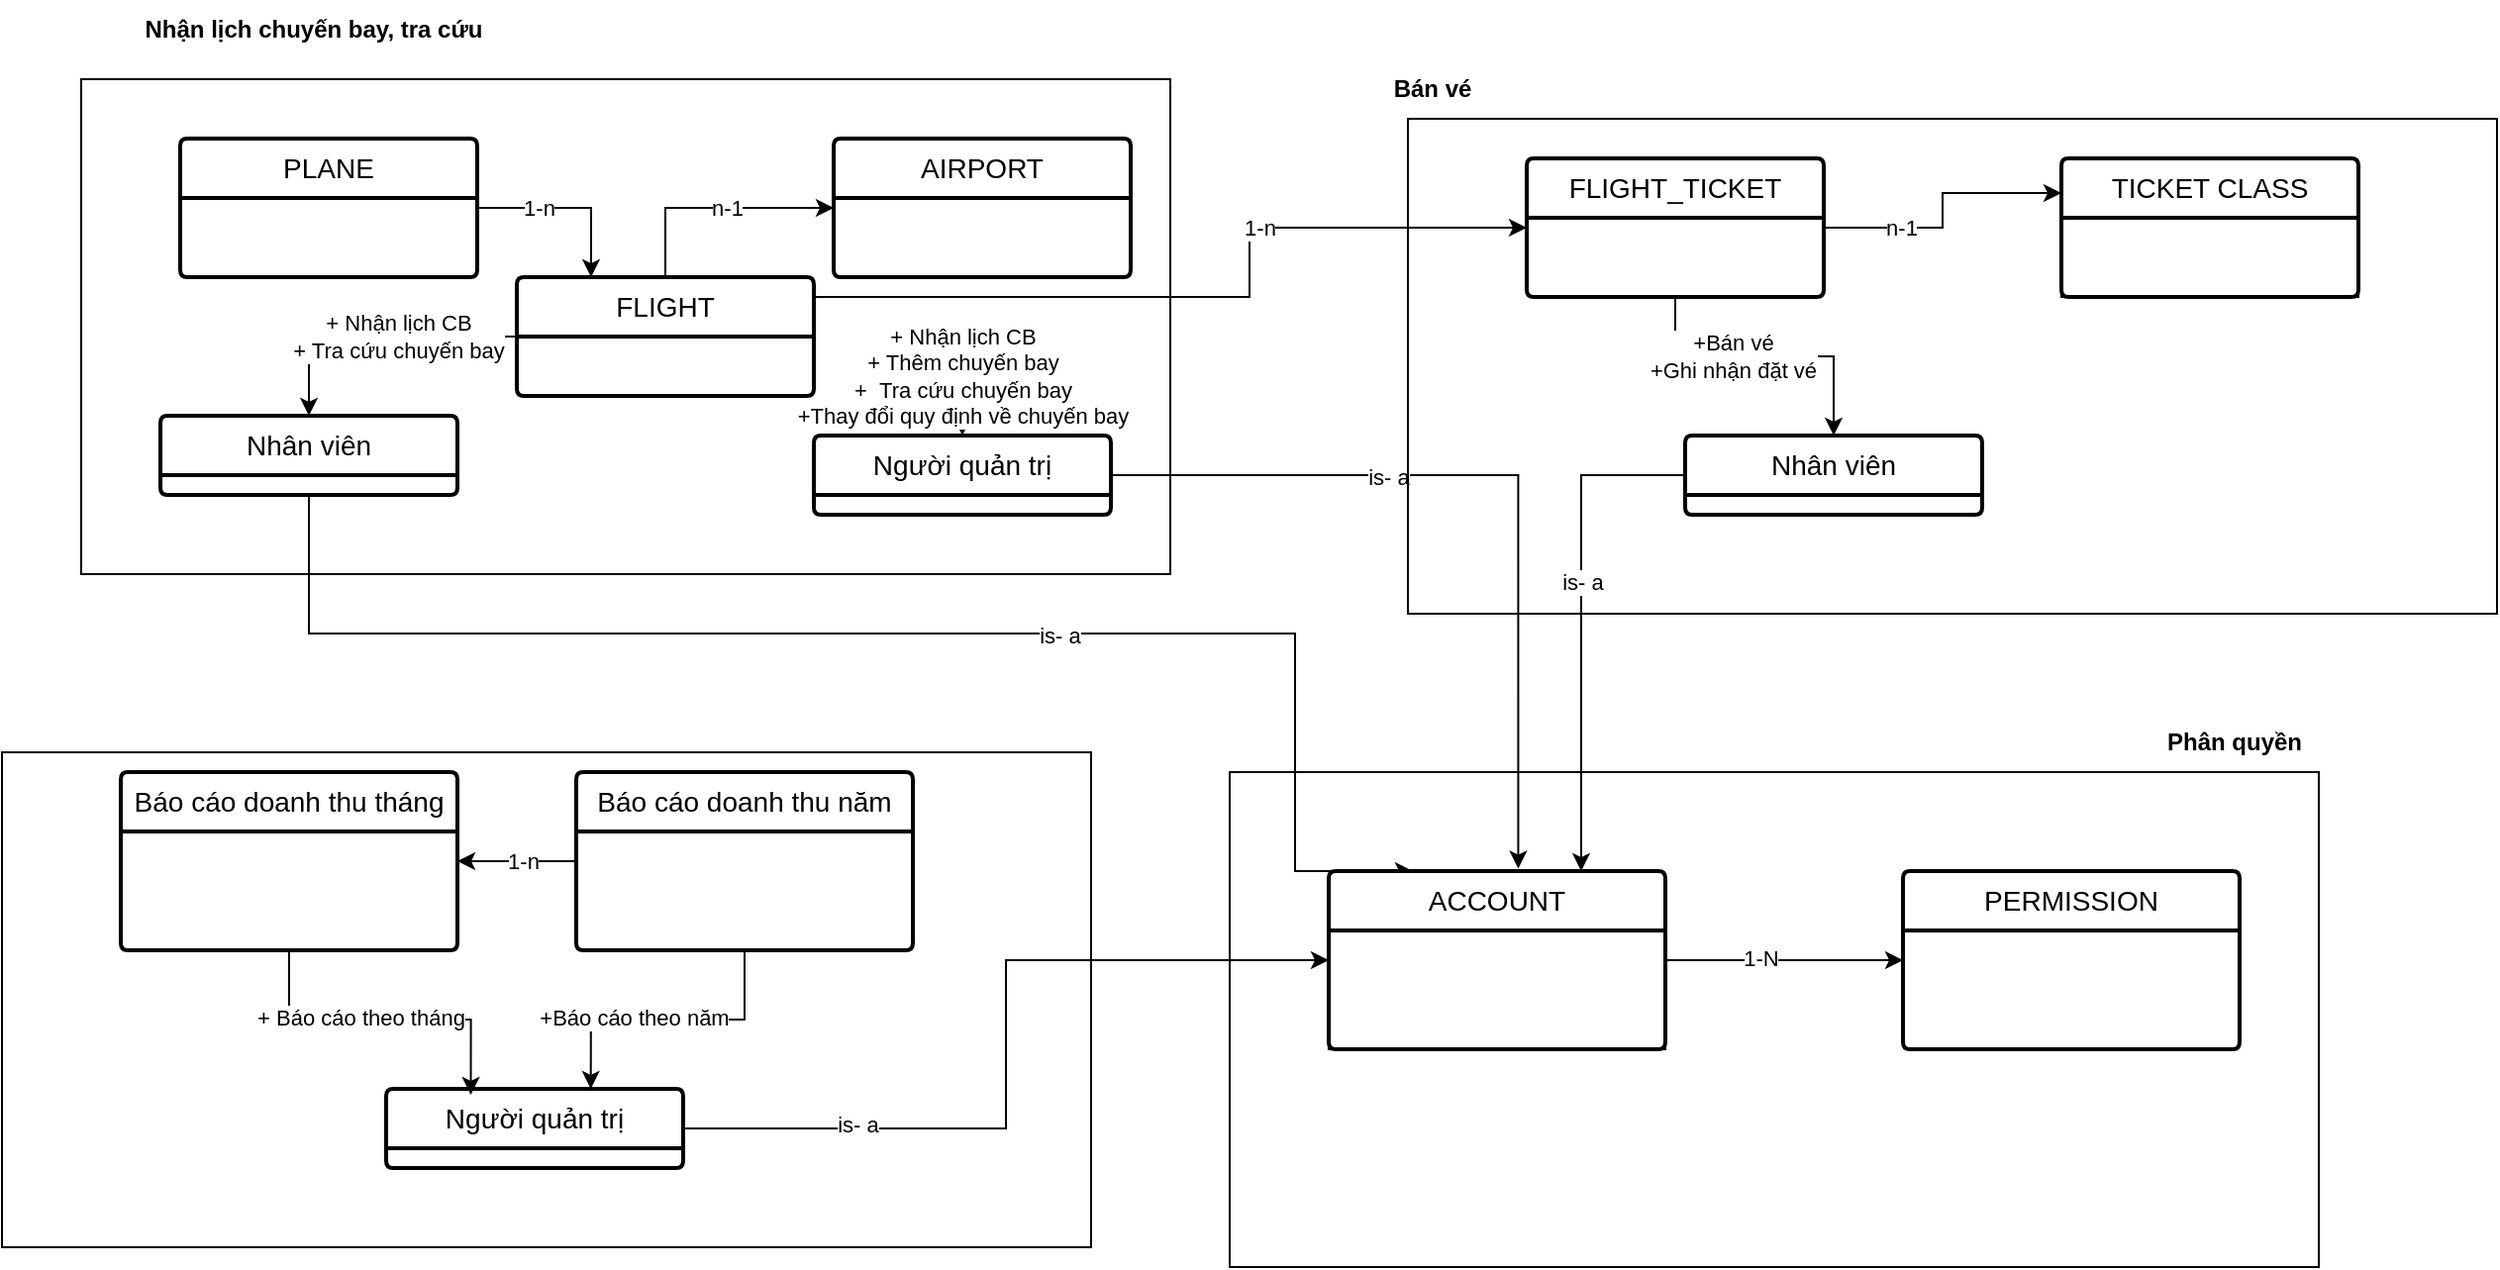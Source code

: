 <mxfile version="26.0.16">
  <diagram name="Page-1" id="o0YhPwcZ7-Ws0DrMw9dc">
    <mxGraphModel dx="1434" dy="-264" grid="1" gridSize="10" guides="1" tooltips="1" connect="1" arrows="1" fold="1" page="1" pageScale="1" pageWidth="850" pageHeight="1100" math="0" shadow="0">
      <root>
        <mxCell id="0" />
        <mxCell id="1" parent="0" />
        <mxCell id="G5xSZX1PsJaCDSfd1y_e-1" value="" style="rounded=0;whiteSpace=wrap;html=1;fillColor=none;" vertex="1" parent="1">
          <mxGeometry x="110" y="1340" width="550" height="250" as="geometry" />
        </mxCell>
        <mxCell id="G5xSZX1PsJaCDSfd1y_e-2" style="edgeStyle=orthogonalEdgeStyle;rounded=0;orthogonalLoop=1;jettySize=auto;html=1;entryX=0.5;entryY=0;entryDx=0;entryDy=0;" edge="1" parent="1" source="G5xSZX1PsJaCDSfd1y_e-8" target="G5xSZX1PsJaCDSfd1y_e-17">
          <mxGeometry relative="1" as="geometry" />
        </mxCell>
        <mxCell id="G5xSZX1PsJaCDSfd1y_e-3" value="+ Nhận lịch CB&lt;div&gt;+ Tra cứu chuyến bay&lt;/div&gt;" style="edgeLabel;html=1;align=center;verticalAlign=middle;resizable=0;points=[];" vertex="1" connectable="0" parent="G5xSZX1PsJaCDSfd1y_e-2">
          <mxGeometry x="0.006" relative="1" as="geometry">
            <mxPoint x="13" as="offset" />
          </mxGeometry>
        </mxCell>
        <mxCell id="G5xSZX1PsJaCDSfd1y_e-4" style="edgeStyle=orthogonalEdgeStyle;rounded=0;orthogonalLoop=1;jettySize=auto;html=1;entryX=0.5;entryY=0;entryDx=0;entryDy=0;" edge="1" parent="1" source="G5xSZX1PsJaCDSfd1y_e-8" target="G5xSZX1PsJaCDSfd1y_e-18">
          <mxGeometry relative="1" as="geometry">
            <Array as="points">
              <mxPoint x="555" y="1470" />
            </Array>
          </mxGeometry>
        </mxCell>
        <mxCell id="G5xSZX1PsJaCDSfd1y_e-5" value="+ Nhận lịch CB&lt;div&gt;+ Thêm chuyến bay&lt;/div&gt;&lt;div&gt;+&amp;nbsp;&lt;span style=&quot;background-color: light-dark(#ffffff, var(--ge-dark-color, #121212)); color: light-dark(rgb(0, 0, 0), rgb(255, 255, 255));&quot;&gt;&amp;nbsp;&lt;/span&gt;&lt;span style=&quot;background-color: light-dark(#ffffff, var(--ge-dark-color, #121212)); color: light-dark(rgb(0, 0, 0), rgb(255, 255, 255));&quot;&gt;Tra cứu chuyến bay&lt;/span&gt;&lt;/div&gt;&lt;div&gt;&lt;span style=&quot;background-color: light-dark(#ffffff, var(--ge-dark-color, #121212)); color: light-dark(rgb(0, 0, 0), rgb(255, 255, 255));&quot;&gt;+Thay đổi quy định về chuyến bay&lt;/span&gt;&lt;/div&gt;" style="edgeLabel;html=1;align=center;verticalAlign=middle;resizable=0;points=[];" vertex="1" connectable="0" parent="G5xSZX1PsJaCDSfd1y_e-4">
          <mxGeometry x="-0.572" y="1" relative="1" as="geometry">
            <mxPoint x="48" y="21" as="offset" />
          </mxGeometry>
        </mxCell>
        <mxCell id="G5xSZX1PsJaCDSfd1y_e-6" style="edgeStyle=orthogonalEdgeStyle;rounded=0;orthogonalLoop=1;jettySize=auto;html=1;entryX=0;entryY=0.5;entryDx=0;entryDy=0;" edge="1" parent="1" source="G5xSZX1PsJaCDSfd1y_e-8" target="G5xSZX1PsJaCDSfd1y_e-14">
          <mxGeometry relative="1" as="geometry">
            <Array as="points">
              <mxPoint x="405" y="1405" />
            </Array>
          </mxGeometry>
        </mxCell>
        <mxCell id="G5xSZX1PsJaCDSfd1y_e-7" value="n-1" style="edgeLabel;html=1;align=center;verticalAlign=middle;resizable=0;points=[];" vertex="1" connectable="0" parent="G5xSZX1PsJaCDSfd1y_e-6">
          <mxGeometry x="0.098" relative="1" as="geometry">
            <mxPoint as="offset" />
          </mxGeometry>
        </mxCell>
        <mxCell id="G5xSZX1PsJaCDSfd1y_e-8" value="FLIGHT" style="swimlane;childLayout=stackLayout;horizontal=1;startSize=30;horizontalStack=0;rounded=1;fontSize=14;fontStyle=0;strokeWidth=2;resizeParent=0;resizeLast=1;shadow=0;dashed=0;align=center;arcSize=4;whiteSpace=wrap;html=1;" vertex="1" parent="1">
          <mxGeometry x="330" y="1440" width="150" height="60" as="geometry" />
        </mxCell>
        <mxCell id="G5xSZX1PsJaCDSfd1y_e-9" style="edgeStyle=orthogonalEdgeStyle;rounded=0;orthogonalLoop=1;jettySize=auto;html=1;entryX=0;entryY=0.5;entryDx=0;entryDy=0;" edge="1" parent="1" source="G5xSZX1PsJaCDSfd1y_e-8" target="G5xSZX1PsJaCDSfd1y_e-23">
          <mxGeometry relative="1" as="geometry">
            <mxPoint x="850" y="1470" as="targetPoint" />
            <Array as="points">
              <mxPoint x="700" y="1450" />
              <mxPoint x="700" y="1415" />
            </Array>
          </mxGeometry>
        </mxCell>
        <mxCell id="G5xSZX1PsJaCDSfd1y_e-10" value="1-n" style="edgeLabel;html=1;align=center;verticalAlign=middle;resizable=0;points=[];" vertex="1" connectable="0" parent="G5xSZX1PsJaCDSfd1y_e-9">
          <mxGeometry x="0.315" relative="1" as="geometry">
            <mxPoint as="offset" />
          </mxGeometry>
        </mxCell>
        <mxCell id="G5xSZX1PsJaCDSfd1y_e-11" style="edgeStyle=orthogonalEdgeStyle;rounded=0;orthogonalLoop=1;jettySize=auto;html=1;entryX=0.25;entryY=0;entryDx=0;entryDy=0;" edge="1" parent="1" source="G5xSZX1PsJaCDSfd1y_e-13" target="G5xSZX1PsJaCDSfd1y_e-8">
          <mxGeometry relative="1" as="geometry" />
        </mxCell>
        <mxCell id="G5xSZX1PsJaCDSfd1y_e-12" value="1-n" style="edgeLabel;html=1;align=center;verticalAlign=middle;resizable=0;points=[];" vertex="1" connectable="0" parent="G5xSZX1PsJaCDSfd1y_e-11">
          <mxGeometry x="-0.498" relative="1" as="geometry">
            <mxPoint x="8" as="offset" />
          </mxGeometry>
        </mxCell>
        <mxCell id="G5xSZX1PsJaCDSfd1y_e-13" value="PLANE" style="swimlane;childLayout=stackLayout;horizontal=1;startSize=30;horizontalStack=0;rounded=1;fontSize=14;fontStyle=0;strokeWidth=2;resizeParent=0;resizeLast=1;shadow=0;dashed=0;align=center;arcSize=4;whiteSpace=wrap;html=1;" vertex="1" parent="1">
          <mxGeometry x="160" y="1370" width="150" height="70" as="geometry" />
        </mxCell>
        <mxCell id="G5xSZX1PsJaCDSfd1y_e-14" value="AIRPORT" style="swimlane;childLayout=stackLayout;horizontal=1;startSize=30;horizontalStack=0;rounded=1;fontSize=14;fontStyle=0;strokeWidth=2;resizeParent=0;resizeLast=1;shadow=0;dashed=0;align=center;arcSize=4;whiteSpace=wrap;html=1;" vertex="1" parent="1">
          <mxGeometry x="490" y="1370" width="150" height="70" as="geometry" />
        </mxCell>
        <mxCell id="G5xSZX1PsJaCDSfd1y_e-15" style="edgeStyle=orthogonalEdgeStyle;rounded=0;orthogonalLoop=1;jettySize=auto;html=1;entryX=0.25;entryY=0;entryDx=0;entryDy=0;" edge="1" parent="1" source="G5xSZX1PsJaCDSfd1y_e-17" target="G5xSZX1PsJaCDSfd1y_e-42">
          <mxGeometry relative="1" as="geometry">
            <Array as="points">
              <mxPoint x="225" y="1620" />
              <mxPoint x="723" y="1620" />
            </Array>
          </mxGeometry>
        </mxCell>
        <mxCell id="G5xSZX1PsJaCDSfd1y_e-16" value="is- a" style="edgeLabel;html=1;align=center;verticalAlign=middle;resizable=0;points=[];" vertex="1" connectable="0" parent="G5xSZX1PsJaCDSfd1y_e-15">
          <mxGeometry x="0.203" y="-1" relative="1" as="geometry">
            <mxPoint x="-1" as="offset" />
          </mxGeometry>
        </mxCell>
        <mxCell id="G5xSZX1PsJaCDSfd1y_e-17" value="Nhân viên" style="swimlane;childLayout=stackLayout;horizontal=1;startSize=30;horizontalStack=0;rounded=1;fontSize=14;fontStyle=0;strokeWidth=2;resizeParent=0;resizeLast=1;shadow=0;dashed=0;align=center;arcSize=4;whiteSpace=wrap;html=1;" vertex="1" parent="1">
          <mxGeometry x="150" y="1510" width="150" height="40" as="geometry" />
        </mxCell>
        <mxCell id="G5xSZX1PsJaCDSfd1y_e-18" value="Người quản trị" style="swimlane;childLayout=stackLayout;horizontal=1;startSize=30;horizontalStack=0;rounded=1;fontSize=14;fontStyle=0;strokeWidth=2;resizeParent=0;resizeLast=1;shadow=0;dashed=0;align=center;arcSize=4;whiteSpace=wrap;html=1;" vertex="1" parent="1">
          <mxGeometry x="480" y="1520" width="150" height="40" as="geometry" />
        </mxCell>
        <mxCell id="G5xSZX1PsJaCDSfd1y_e-19" style="edgeStyle=orthogonalEdgeStyle;rounded=0;orthogonalLoop=1;jettySize=auto;html=1;entryX=0;entryY=0.25;entryDx=0;entryDy=0;" edge="1" parent="1" source="G5xSZX1PsJaCDSfd1y_e-23" target="G5xSZX1PsJaCDSfd1y_e-24">
          <mxGeometry relative="1" as="geometry" />
        </mxCell>
        <mxCell id="G5xSZX1PsJaCDSfd1y_e-20" value="n-1" style="edgeLabel;html=1;align=center;verticalAlign=middle;resizable=0;points=[];" vertex="1" connectable="0" parent="G5xSZX1PsJaCDSfd1y_e-19">
          <mxGeometry x="-0.439" relative="1" as="geometry">
            <mxPoint as="offset" />
          </mxGeometry>
        </mxCell>
        <mxCell id="G5xSZX1PsJaCDSfd1y_e-21" style="edgeStyle=orthogonalEdgeStyle;rounded=0;orthogonalLoop=1;jettySize=auto;html=1;" edge="1" parent="1" source="G5xSZX1PsJaCDSfd1y_e-23" target="G5xSZX1PsJaCDSfd1y_e-28">
          <mxGeometry relative="1" as="geometry">
            <Array as="points">
              <mxPoint x="995" y="1480" />
              <mxPoint x="1175" y="1480" />
            </Array>
          </mxGeometry>
        </mxCell>
        <mxCell id="G5xSZX1PsJaCDSfd1y_e-22" value="+Bán vé&lt;div&gt;+Ghi nhận đặt vé&lt;/div&gt;" style="edgeLabel;html=1;align=center;verticalAlign=middle;resizable=0;points=[];" vertex="1" connectable="0" parent="G5xSZX1PsJaCDSfd1y_e-21">
          <mxGeometry x="-0.214" relative="1" as="geometry">
            <mxPoint as="offset" />
          </mxGeometry>
        </mxCell>
        <mxCell id="G5xSZX1PsJaCDSfd1y_e-23" value="FLIGHT_TICKET" style="swimlane;childLayout=stackLayout;horizontal=1;startSize=30;horizontalStack=0;rounded=1;fontSize=14;fontStyle=0;strokeWidth=2;resizeParent=0;resizeLast=1;shadow=0;dashed=0;align=center;arcSize=4;whiteSpace=wrap;html=1;" vertex="1" parent="1">
          <mxGeometry x="840" y="1380" width="150" height="70" as="geometry" />
        </mxCell>
        <mxCell id="G5xSZX1PsJaCDSfd1y_e-24" value="TICKET CLASS" style="swimlane;childLayout=stackLayout;horizontal=1;startSize=30;horizontalStack=0;rounded=1;fontSize=14;fontStyle=0;strokeWidth=2;resizeParent=0;resizeLast=1;shadow=0;dashed=0;align=center;arcSize=4;whiteSpace=wrap;html=1;" vertex="1" parent="1">
          <mxGeometry x="1110" y="1380" width="150" height="70" as="geometry" />
        </mxCell>
        <mxCell id="G5xSZX1PsJaCDSfd1y_e-25" value="" style="rounded=0;whiteSpace=wrap;html=1;fillStyle=auto;fillColor=none;" vertex="1" parent="G5xSZX1PsJaCDSfd1y_e-24">
          <mxGeometry y="30" width="150" height="40" as="geometry" />
        </mxCell>
        <mxCell id="G5xSZX1PsJaCDSfd1y_e-26" style="edgeStyle=orthogonalEdgeStyle;rounded=0;orthogonalLoop=1;jettySize=auto;html=1;entryX=0.75;entryY=0;entryDx=0;entryDy=0;" edge="1" parent="1" source="G5xSZX1PsJaCDSfd1y_e-28" target="G5xSZX1PsJaCDSfd1y_e-42">
          <mxGeometry relative="1" as="geometry" />
        </mxCell>
        <mxCell id="G5xSZX1PsJaCDSfd1y_e-27" value="is- a" style="edgeLabel;html=1;align=center;verticalAlign=middle;resizable=0;points=[];" vertex="1" connectable="0" parent="G5xSZX1PsJaCDSfd1y_e-26">
          <mxGeometry x="-0.155" y="1" relative="1" as="geometry">
            <mxPoint x="-1" as="offset" />
          </mxGeometry>
        </mxCell>
        <mxCell id="G5xSZX1PsJaCDSfd1y_e-28" value="Nhân viên" style="swimlane;childLayout=stackLayout;horizontal=1;startSize=30;horizontalStack=0;rounded=1;fontSize=14;fontStyle=0;strokeWidth=2;resizeParent=0;resizeLast=1;shadow=0;dashed=0;align=center;arcSize=4;whiteSpace=wrap;html=1;" vertex="1" parent="1">
          <mxGeometry x="920" y="1520" width="150" height="40" as="geometry" />
        </mxCell>
        <mxCell id="G5xSZX1PsJaCDSfd1y_e-29" value="Báo cáo doanh thu tháng" style="swimlane;childLayout=stackLayout;horizontal=1;startSize=30;horizontalStack=0;rounded=1;fontSize=14;fontStyle=0;strokeWidth=2;resizeParent=0;resizeLast=1;shadow=0;dashed=0;align=center;arcSize=4;whiteSpace=wrap;html=1;" vertex="1" parent="1">
          <mxGeometry x="130" y="1690" width="170" height="90" as="geometry" />
        </mxCell>
        <mxCell id="G5xSZX1PsJaCDSfd1y_e-30" style="edgeStyle=orthogonalEdgeStyle;rounded=0;orthogonalLoop=1;jettySize=auto;html=1;entryX=1;entryY=0.5;entryDx=0;entryDy=0;" edge="1" parent="1" source="G5xSZX1PsJaCDSfd1y_e-32" target="G5xSZX1PsJaCDSfd1y_e-29">
          <mxGeometry relative="1" as="geometry" />
        </mxCell>
        <mxCell id="G5xSZX1PsJaCDSfd1y_e-31" value="1-n" style="edgeLabel;html=1;align=center;verticalAlign=middle;resizable=0;points=[];" vertex="1" connectable="0" parent="G5xSZX1PsJaCDSfd1y_e-30">
          <mxGeometry x="-0.098" relative="1" as="geometry">
            <mxPoint as="offset" />
          </mxGeometry>
        </mxCell>
        <mxCell id="G5xSZX1PsJaCDSfd1y_e-32" value="Báo cáo doanh thu năm" style="swimlane;childLayout=stackLayout;horizontal=1;startSize=30;horizontalStack=0;rounded=1;fontSize=14;fontStyle=0;strokeWidth=2;resizeParent=0;resizeLast=1;shadow=0;dashed=0;align=center;arcSize=4;whiteSpace=wrap;html=1;" vertex="1" parent="1">
          <mxGeometry x="360" y="1690" width="170" height="90" as="geometry" />
        </mxCell>
        <mxCell id="G5xSZX1PsJaCDSfd1y_e-33" style="edgeStyle=orthogonalEdgeStyle;rounded=0;orthogonalLoop=1;jettySize=auto;html=1;entryX=0;entryY=0.5;entryDx=0;entryDy=0;" edge="1" parent="1" source="G5xSZX1PsJaCDSfd1y_e-35" target="G5xSZX1PsJaCDSfd1y_e-42">
          <mxGeometry relative="1" as="geometry" />
        </mxCell>
        <mxCell id="G5xSZX1PsJaCDSfd1y_e-34" value="is- a" style="edgeLabel;html=1;align=center;verticalAlign=middle;resizable=0;points=[];" vertex="1" connectable="0" parent="G5xSZX1PsJaCDSfd1y_e-33">
          <mxGeometry x="-0.575" y="3" relative="1" as="geometry">
            <mxPoint y="1" as="offset" />
          </mxGeometry>
        </mxCell>
        <mxCell id="G5xSZX1PsJaCDSfd1y_e-35" value="Người quản trị" style="swimlane;childLayout=stackLayout;horizontal=1;startSize=30;horizontalStack=0;rounded=1;fontSize=14;fontStyle=0;strokeWidth=2;resizeParent=0;resizeLast=1;shadow=0;dashed=0;align=center;arcSize=4;whiteSpace=wrap;html=1;" vertex="1" parent="1">
          <mxGeometry x="264" y="1850" width="150" height="40" as="geometry" />
        </mxCell>
        <mxCell id="G5xSZX1PsJaCDSfd1y_e-36" style="edgeStyle=orthogonalEdgeStyle;rounded=0;orthogonalLoop=1;jettySize=auto;html=1;entryX=0.285;entryY=0.075;entryDx=0;entryDy=0;entryPerimeter=0;" edge="1" parent="1" source="G5xSZX1PsJaCDSfd1y_e-29" target="G5xSZX1PsJaCDSfd1y_e-35">
          <mxGeometry relative="1" as="geometry" />
        </mxCell>
        <mxCell id="G5xSZX1PsJaCDSfd1y_e-37" value="+ Báo cáo theo tháng" style="edgeLabel;html=1;align=center;verticalAlign=middle;resizable=0;points=[];" vertex="1" connectable="0" parent="G5xSZX1PsJaCDSfd1y_e-36">
          <mxGeometry x="-0.146" y="1" relative="1" as="geometry">
            <mxPoint as="offset" />
          </mxGeometry>
        </mxCell>
        <mxCell id="G5xSZX1PsJaCDSfd1y_e-38" style="edgeStyle=orthogonalEdgeStyle;rounded=0;orthogonalLoop=1;jettySize=auto;html=1;entryX=0.689;entryY=-0.001;entryDx=0;entryDy=0;entryPerimeter=0;" edge="1" parent="1" source="G5xSZX1PsJaCDSfd1y_e-32" target="G5xSZX1PsJaCDSfd1y_e-35">
          <mxGeometry relative="1" as="geometry" />
        </mxCell>
        <mxCell id="G5xSZX1PsJaCDSfd1y_e-39" value="+Báo cáo theo năm" style="edgeLabel;html=1;align=center;verticalAlign=middle;resizable=0;points=[];" vertex="1" connectable="0" parent="G5xSZX1PsJaCDSfd1y_e-38">
          <mxGeometry x="0.239" y="-1" relative="1" as="geometry">
            <mxPoint as="offset" />
          </mxGeometry>
        </mxCell>
        <mxCell id="G5xSZX1PsJaCDSfd1y_e-40" style="edgeStyle=orthogonalEdgeStyle;rounded=0;orthogonalLoop=1;jettySize=auto;html=1;entryX=0;entryY=0.5;entryDx=0;entryDy=0;" edge="1" parent="1" source="G5xSZX1PsJaCDSfd1y_e-42" target="G5xSZX1PsJaCDSfd1y_e-44">
          <mxGeometry relative="1" as="geometry" />
        </mxCell>
        <mxCell id="G5xSZX1PsJaCDSfd1y_e-41" value="1-N" style="edgeLabel;html=1;align=center;verticalAlign=middle;resizable=0;points=[];" vertex="1" connectable="0" parent="G5xSZX1PsJaCDSfd1y_e-40">
          <mxGeometry x="-0.208" y="1" relative="1" as="geometry">
            <mxPoint as="offset" />
          </mxGeometry>
        </mxCell>
        <mxCell id="G5xSZX1PsJaCDSfd1y_e-42" value="ACCOUNT" style="swimlane;childLayout=stackLayout;horizontal=1;startSize=30;horizontalStack=0;rounded=1;fontSize=14;fontStyle=0;strokeWidth=2;resizeParent=0;resizeLast=1;shadow=0;dashed=0;align=center;arcSize=4;whiteSpace=wrap;html=1;" vertex="1" parent="1">
          <mxGeometry x="740" y="1740" width="170" height="90" as="geometry" />
        </mxCell>
        <mxCell id="G5xSZX1PsJaCDSfd1y_e-43" value="" style="rounded=0;whiteSpace=wrap;html=1;fillColor=none;" vertex="1" parent="G5xSZX1PsJaCDSfd1y_e-42">
          <mxGeometry y="30" width="170" height="60" as="geometry" />
        </mxCell>
        <mxCell id="G5xSZX1PsJaCDSfd1y_e-44" value="PERMISSION" style="swimlane;childLayout=stackLayout;horizontal=1;startSize=30;horizontalStack=0;rounded=1;fontSize=14;fontStyle=0;strokeWidth=2;resizeParent=0;resizeLast=1;shadow=0;dashed=0;align=center;arcSize=4;whiteSpace=wrap;html=1;" vertex="1" parent="1">
          <mxGeometry x="1030" y="1740" width="170" height="90" as="geometry" />
        </mxCell>
        <mxCell id="G5xSZX1PsJaCDSfd1y_e-45" style="edgeStyle=orthogonalEdgeStyle;rounded=0;orthogonalLoop=1;jettySize=auto;html=1;entryX=0.563;entryY=-0.014;entryDx=0;entryDy=0;entryPerimeter=0;" edge="1" parent="1" source="G5xSZX1PsJaCDSfd1y_e-18" target="G5xSZX1PsJaCDSfd1y_e-42">
          <mxGeometry relative="1" as="geometry" />
        </mxCell>
        <mxCell id="G5xSZX1PsJaCDSfd1y_e-46" value="is- a" style="edgeLabel;html=1;align=center;verticalAlign=middle;resizable=0;points=[];" vertex="1" connectable="0" parent="G5xSZX1PsJaCDSfd1y_e-45">
          <mxGeometry x="-0.305" y="-1" relative="1" as="geometry">
            <mxPoint x="-1" as="offset" />
          </mxGeometry>
        </mxCell>
        <mxCell id="G5xSZX1PsJaCDSfd1y_e-47" value="" style="rounded=0;whiteSpace=wrap;html=1;fillColor=none;" vertex="1" parent="1">
          <mxGeometry x="70" y="1680" width="550" height="250" as="geometry" />
        </mxCell>
        <mxCell id="G5xSZX1PsJaCDSfd1y_e-48" value="" style="rounded=0;whiteSpace=wrap;html=1;fillColor=none;" vertex="1" parent="1">
          <mxGeometry x="690" y="1690" width="550" height="250" as="geometry" />
        </mxCell>
        <mxCell id="G5xSZX1PsJaCDSfd1y_e-49" value="" style="rounded=0;whiteSpace=wrap;html=1;fillColor=none;" vertex="1" parent="1">
          <mxGeometry x="780" y="1360" width="550" height="250" as="geometry" />
        </mxCell>
        <mxCell id="G5xSZX1PsJaCDSfd1y_e-50" value="&lt;b&gt;Nhận lịch chuyến bay, tra cứu&lt;/b&gt;" style="text;html=1;align=center;verticalAlign=middle;whiteSpace=wrap;rounded=0;" vertex="1" parent="1">
          <mxGeometry x="110" y="1300" width="235" height="30" as="geometry" />
        </mxCell>
        <mxCell id="G5xSZX1PsJaCDSfd1y_e-51" value="&lt;b&gt;Bán vé&lt;/b&gt;" style="text;html=1;align=center;verticalAlign=middle;whiteSpace=wrap;rounded=0;" vertex="1" parent="1">
          <mxGeometry x="675" y="1330" width="235" height="30" as="geometry" />
        </mxCell>
        <mxCell id="G5xSZX1PsJaCDSfd1y_e-52" value="&lt;b&gt;Phân quyền&lt;/b&gt;" style="text;html=1;align=center;verticalAlign=middle;whiteSpace=wrap;rounded=0;" vertex="1" parent="1">
          <mxGeometry x="1080" y="1660" width="235" height="30" as="geometry" />
        </mxCell>
      </root>
    </mxGraphModel>
  </diagram>
</mxfile>
